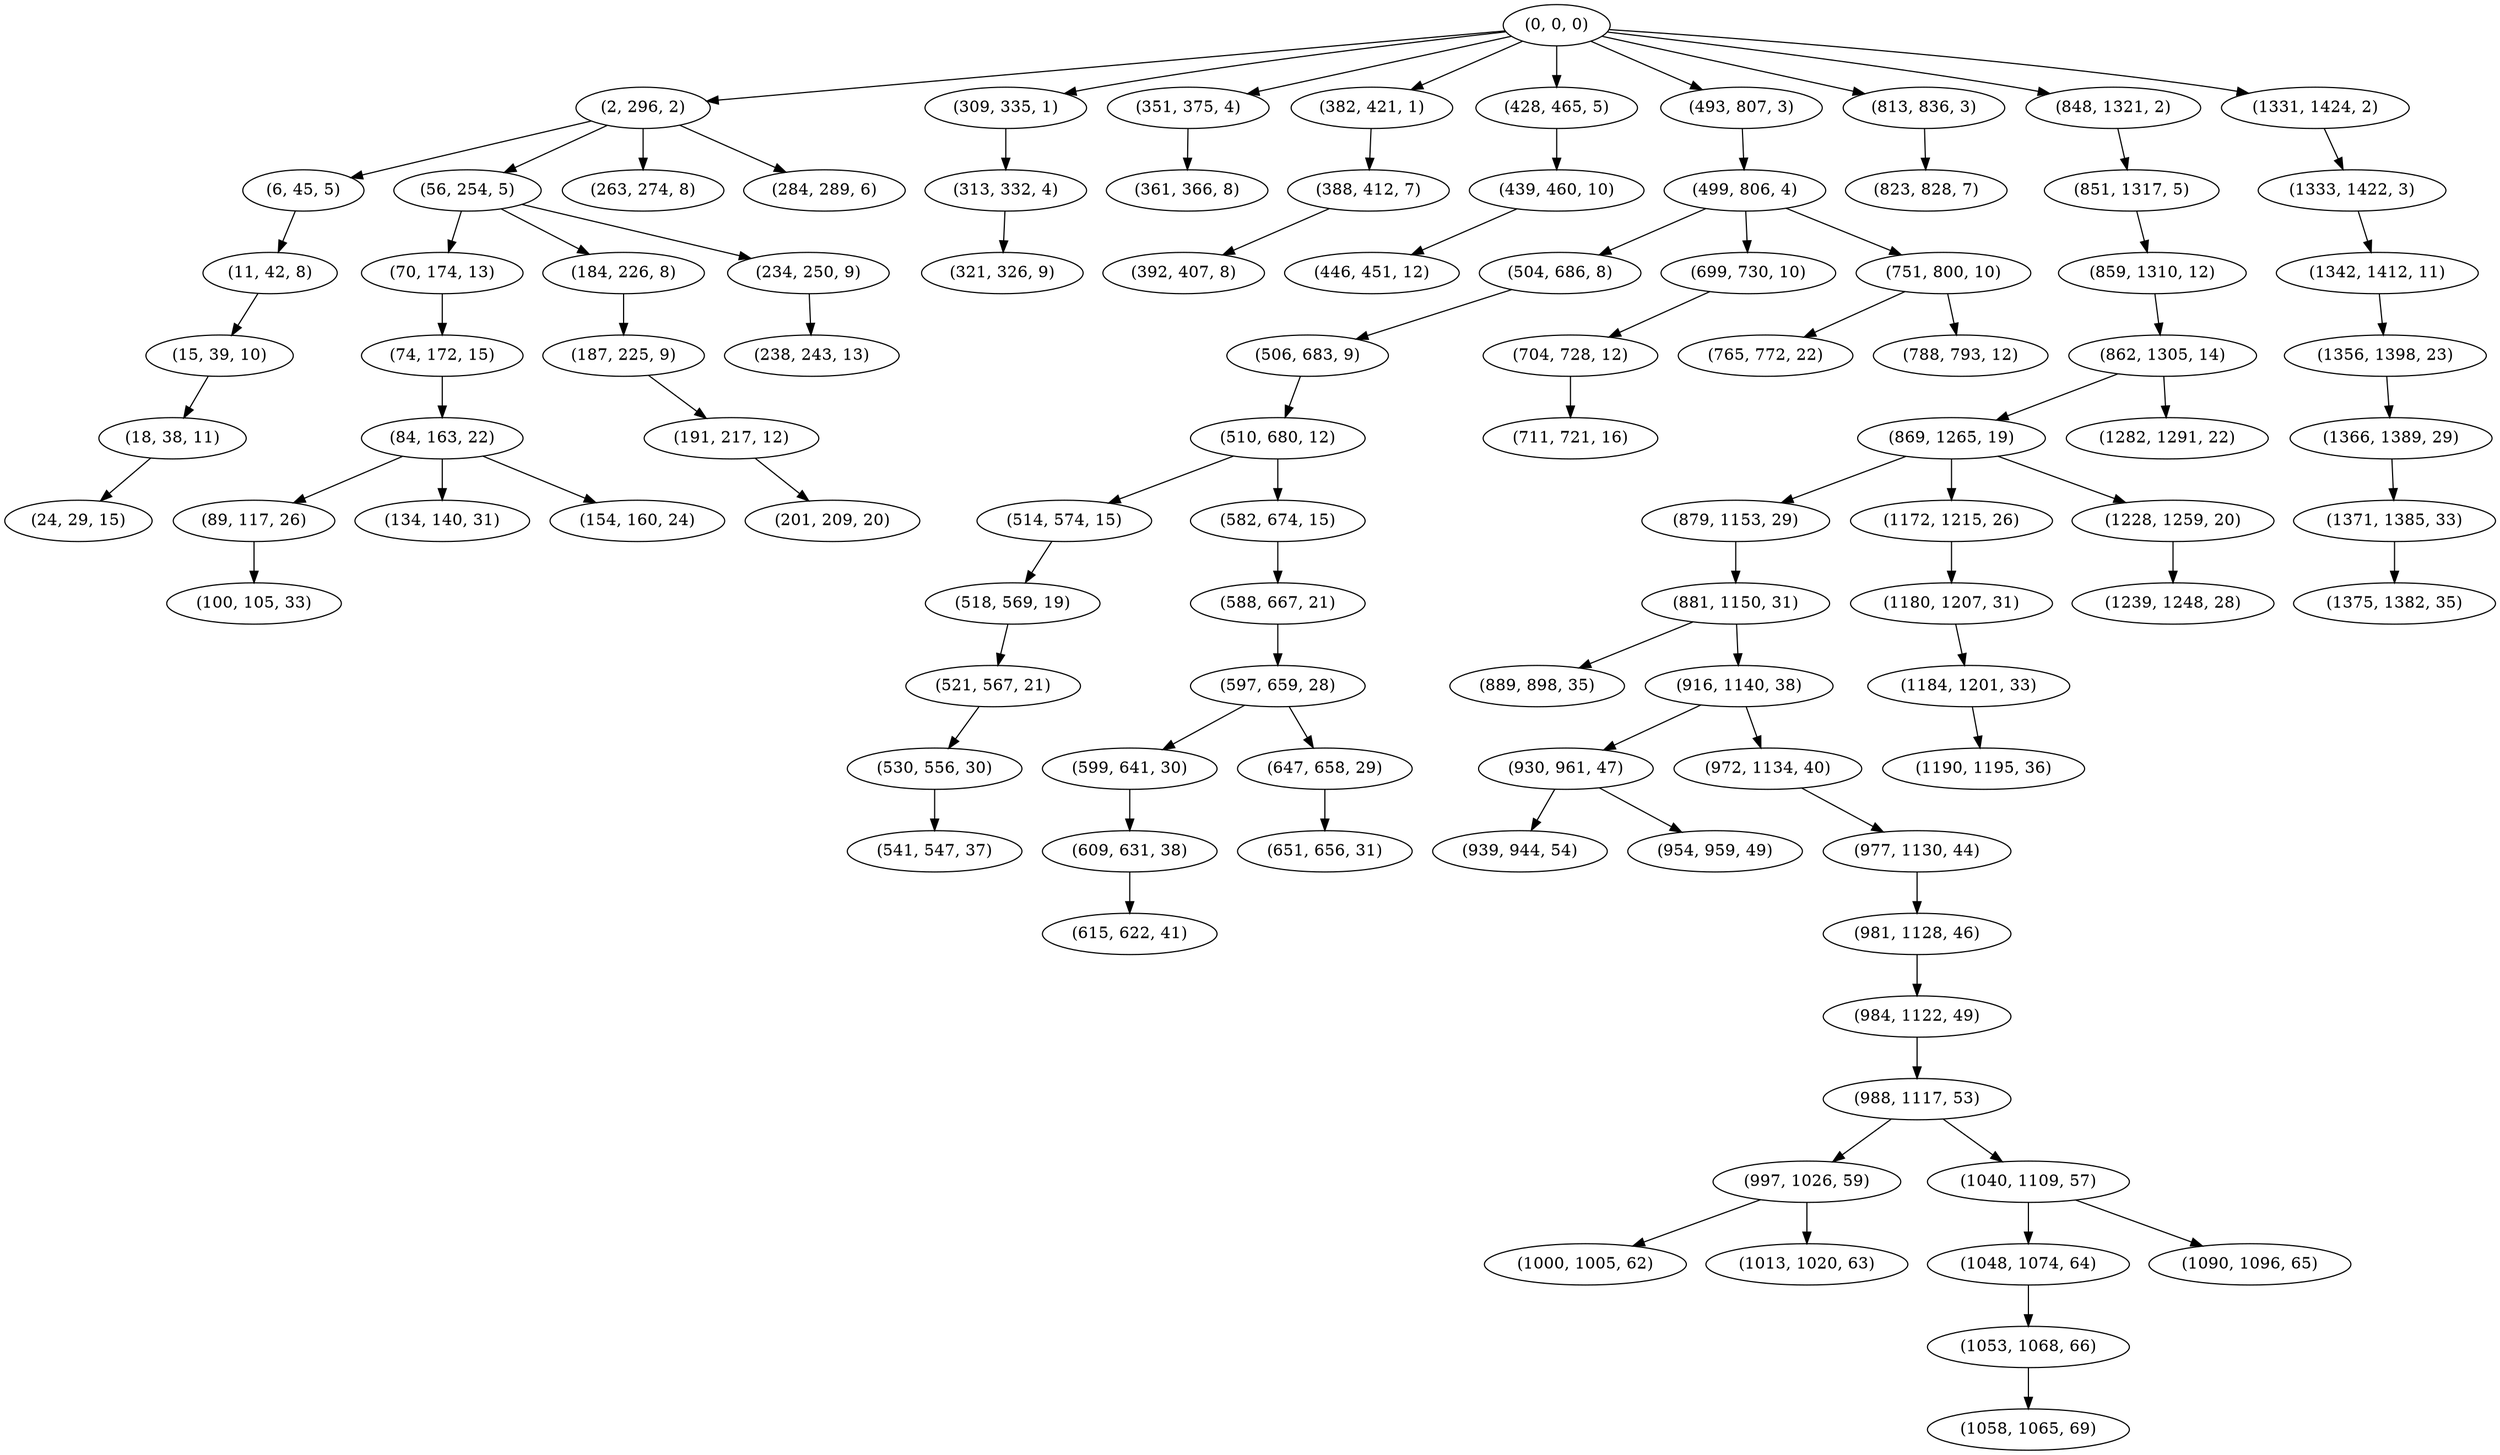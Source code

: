 digraph tree {
    "(0, 0, 0)";
    "(2, 296, 2)";
    "(6, 45, 5)";
    "(11, 42, 8)";
    "(15, 39, 10)";
    "(18, 38, 11)";
    "(24, 29, 15)";
    "(56, 254, 5)";
    "(70, 174, 13)";
    "(74, 172, 15)";
    "(84, 163, 22)";
    "(89, 117, 26)";
    "(100, 105, 33)";
    "(134, 140, 31)";
    "(154, 160, 24)";
    "(184, 226, 8)";
    "(187, 225, 9)";
    "(191, 217, 12)";
    "(201, 209, 20)";
    "(234, 250, 9)";
    "(238, 243, 13)";
    "(263, 274, 8)";
    "(284, 289, 6)";
    "(309, 335, 1)";
    "(313, 332, 4)";
    "(321, 326, 9)";
    "(351, 375, 4)";
    "(361, 366, 8)";
    "(382, 421, 1)";
    "(388, 412, 7)";
    "(392, 407, 8)";
    "(428, 465, 5)";
    "(439, 460, 10)";
    "(446, 451, 12)";
    "(493, 807, 3)";
    "(499, 806, 4)";
    "(504, 686, 8)";
    "(506, 683, 9)";
    "(510, 680, 12)";
    "(514, 574, 15)";
    "(518, 569, 19)";
    "(521, 567, 21)";
    "(530, 556, 30)";
    "(541, 547, 37)";
    "(582, 674, 15)";
    "(588, 667, 21)";
    "(597, 659, 28)";
    "(599, 641, 30)";
    "(609, 631, 38)";
    "(615, 622, 41)";
    "(647, 658, 29)";
    "(651, 656, 31)";
    "(699, 730, 10)";
    "(704, 728, 12)";
    "(711, 721, 16)";
    "(751, 800, 10)";
    "(765, 772, 22)";
    "(788, 793, 12)";
    "(813, 836, 3)";
    "(823, 828, 7)";
    "(848, 1321, 2)";
    "(851, 1317, 5)";
    "(859, 1310, 12)";
    "(862, 1305, 14)";
    "(869, 1265, 19)";
    "(879, 1153, 29)";
    "(881, 1150, 31)";
    "(889, 898, 35)";
    "(916, 1140, 38)";
    "(930, 961, 47)";
    "(939, 944, 54)";
    "(954, 959, 49)";
    "(972, 1134, 40)";
    "(977, 1130, 44)";
    "(981, 1128, 46)";
    "(984, 1122, 49)";
    "(988, 1117, 53)";
    "(997, 1026, 59)";
    "(1000, 1005, 62)";
    "(1013, 1020, 63)";
    "(1040, 1109, 57)";
    "(1048, 1074, 64)";
    "(1053, 1068, 66)";
    "(1058, 1065, 69)";
    "(1090, 1096, 65)";
    "(1172, 1215, 26)";
    "(1180, 1207, 31)";
    "(1184, 1201, 33)";
    "(1190, 1195, 36)";
    "(1228, 1259, 20)";
    "(1239, 1248, 28)";
    "(1282, 1291, 22)";
    "(1331, 1424, 2)";
    "(1333, 1422, 3)";
    "(1342, 1412, 11)";
    "(1356, 1398, 23)";
    "(1366, 1389, 29)";
    "(1371, 1385, 33)";
    "(1375, 1382, 35)";
    "(0, 0, 0)" -> "(2, 296, 2)";
    "(0, 0, 0)" -> "(309, 335, 1)";
    "(0, 0, 0)" -> "(351, 375, 4)";
    "(0, 0, 0)" -> "(382, 421, 1)";
    "(0, 0, 0)" -> "(428, 465, 5)";
    "(0, 0, 0)" -> "(493, 807, 3)";
    "(0, 0, 0)" -> "(813, 836, 3)";
    "(0, 0, 0)" -> "(848, 1321, 2)";
    "(0, 0, 0)" -> "(1331, 1424, 2)";
    "(2, 296, 2)" -> "(6, 45, 5)";
    "(2, 296, 2)" -> "(56, 254, 5)";
    "(2, 296, 2)" -> "(263, 274, 8)";
    "(2, 296, 2)" -> "(284, 289, 6)";
    "(6, 45, 5)" -> "(11, 42, 8)";
    "(11, 42, 8)" -> "(15, 39, 10)";
    "(15, 39, 10)" -> "(18, 38, 11)";
    "(18, 38, 11)" -> "(24, 29, 15)";
    "(56, 254, 5)" -> "(70, 174, 13)";
    "(56, 254, 5)" -> "(184, 226, 8)";
    "(56, 254, 5)" -> "(234, 250, 9)";
    "(70, 174, 13)" -> "(74, 172, 15)";
    "(74, 172, 15)" -> "(84, 163, 22)";
    "(84, 163, 22)" -> "(89, 117, 26)";
    "(84, 163, 22)" -> "(134, 140, 31)";
    "(84, 163, 22)" -> "(154, 160, 24)";
    "(89, 117, 26)" -> "(100, 105, 33)";
    "(184, 226, 8)" -> "(187, 225, 9)";
    "(187, 225, 9)" -> "(191, 217, 12)";
    "(191, 217, 12)" -> "(201, 209, 20)";
    "(234, 250, 9)" -> "(238, 243, 13)";
    "(309, 335, 1)" -> "(313, 332, 4)";
    "(313, 332, 4)" -> "(321, 326, 9)";
    "(351, 375, 4)" -> "(361, 366, 8)";
    "(382, 421, 1)" -> "(388, 412, 7)";
    "(388, 412, 7)" -> "(392, 407, 8)";
    "(428, 465, 5)" -> "(439, 460, 10)";
    "(439, 460, 10)" -> "(446, 451, 12)";
    "(493, 807, 3)" -> "(499, 806, 4)";
    "(499, 806, 4)" -> "(504, 686, 8)";
    "(499, 806, 4)" -> "(699, 730, 10)";
    "(499, 806, 4)" -> "(751, 800, 10)";
    "(504, 686, 8)" -> "(506, 683, 9)";
    "(506, 683, 9)" -> "(510, 680, 12)";
    "(510, 680, 12)" -> "(514, 574, 15)";
    "(510, 680, 12)" -> "(582, 674, 15)";
    "(514, 574, 15)" -> "(518, 569, 19)";
    "(518, 569, 19)" -> "(521, 567, 21)";
    "(521, 567, 21)" -> "(530, 556, 30)";
    "(530, 556, 30)" -> "(541, 547, 37)";
    "(582, 674, 15)" -> "(588, 667, 21)";
    "(588, 667, 21)" -> "(597, 659, 28)";
    "(597, 659, 28)" -> "(599, 641, 30)";
    "(597, 659, 28)" -> "(647, 658, 29)";
    "(599, 641, 30)" -> "(609, 631, 38)";
    "(609, 631, 38)" -> "(615, 622, 41)";
    "(647, 658, 29)" -> "(651, 656, 31)";
    "(699, 730, 10)" -> "(704, 728, 12)";
    "(704, 728, 12)" -> "(711, 721, 16)";
    "(751, 800, 10)" -> "(765, 772, 22)";
    "(751, 800, 10)" -> "(788, 793, 12)";
    "(813, 836, 3)" -> "(823, 828, 7)";
    "(848, 1321, 2)" -> "(851, 1317, 5)";
    "(851, 1317, 5)" -> "(859, 1310, 12)";
    "(859, 1310, 12)" -> "(862, 1305, 14)";
    "(862, 1305, 14)" -> "(869, 1265, 19)";
    "(862, 1305, 14)" -> "(1282, 1291, 22)";
    "(869, 1265, 19)" -> "(879, 1153, 29)";
    "(869, 1265, 19)" -> "(1172, 1215, 26)";
    "(869, 1265, 19)" -> "(1228, 1259, 20)";
    "(879, 1153, 29)" -> "(881, 1150, 31)";
    "(881, 1150, 31)" -> "(889, 898, 35)";
    "(881, 1150, 31)" -> "(916, 1140, 38)";
    "(916, 1140, 38)" -> "(930, 961, 47)";
    "(916, 1140, 38)" -> "(972, 1134, 40)";
    "(930, 961, 47)" -> "(939, 944, 54)";
    "(930, 961, 47)" -> "(954, 959, 49)";
    "(972, 1134, 40)" -> "(977, 1130, 44)";
    "(977, 1130, 44)" -> "(981, 1128, 46)";
    "(981, 1128, 46)" -> "(984, 1122, 49)";
    "(984, 1122, 49)" -> "(988, 1117, 53)";
    "(988, 1117, 53)" -> "(997, 1026, 59)";
    "(988, 1117, 53)" -> "(1040, 1109, 57)";
    "(997, 1026, 59)" -> "(1000, 1005, 62)";
    "(997, 1026, 59)" -> "(1013, 1020, 63)";
    "(1040, 1109, 57)" -> "(1048, 1074, 64)";
    "(1040, 1109, 57)" -> "(1090, 1096, 65)";
    "(1048, 1074, 64)" -> "(1053, 1068, 66)";
    "(1053, 1068, 66)" -> "(1058, 1065, 69)";
    "(1172, 1215, 26)" -> "(1180, 1207, 31)";
    "(1180, 1207, 31)" -> "(1184, 1201, 33)";
    "(1184, 1201, 33)" -> "(1190, 1195, 36)";
    "(1228, 1259, 20)" -> "(1239, 1248, 28)";
    "(1331, 1424, 2)" -> "(1333, 1422, 3)";
    "(1333, 1422, 3)" -> "(1342, 1412, 11)";
    "(1342, 1412, 11)" -> "(1356, 1398, 23)";
    "(1356, 1398, 23)" -> "(1366, 1389, 29)";
    "(1366, 1389, 29)" -> "(1371, 1385, 33)";
    "(1371, 1385, 33)" -> "(1375, 1382, 35)";
}
